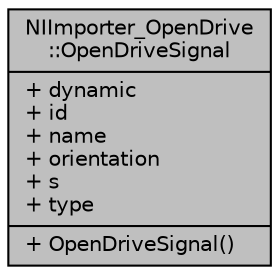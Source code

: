 digraph "NIImporter_OpenDrive::OpenDriveSignal"
{
  edge [fontname="Helvetica",fontsize="10",labelfontname="Helvetica",labelfontsize="10"];
  node [fontname="Helvetica",fontsize="10",shape=record];
  Node1 [label="{NIImporter_OpenDrive\l::OpenDriveSignal\n|+ dynamic\l+ id\l+ name\l+ orientation\l+ s\l+ type\l|+ OpenDriveSignal()\l}",height=0.2,width=0.4,color="black", fillcolor="grey75", style="filled", fontcolor="black"];
}
